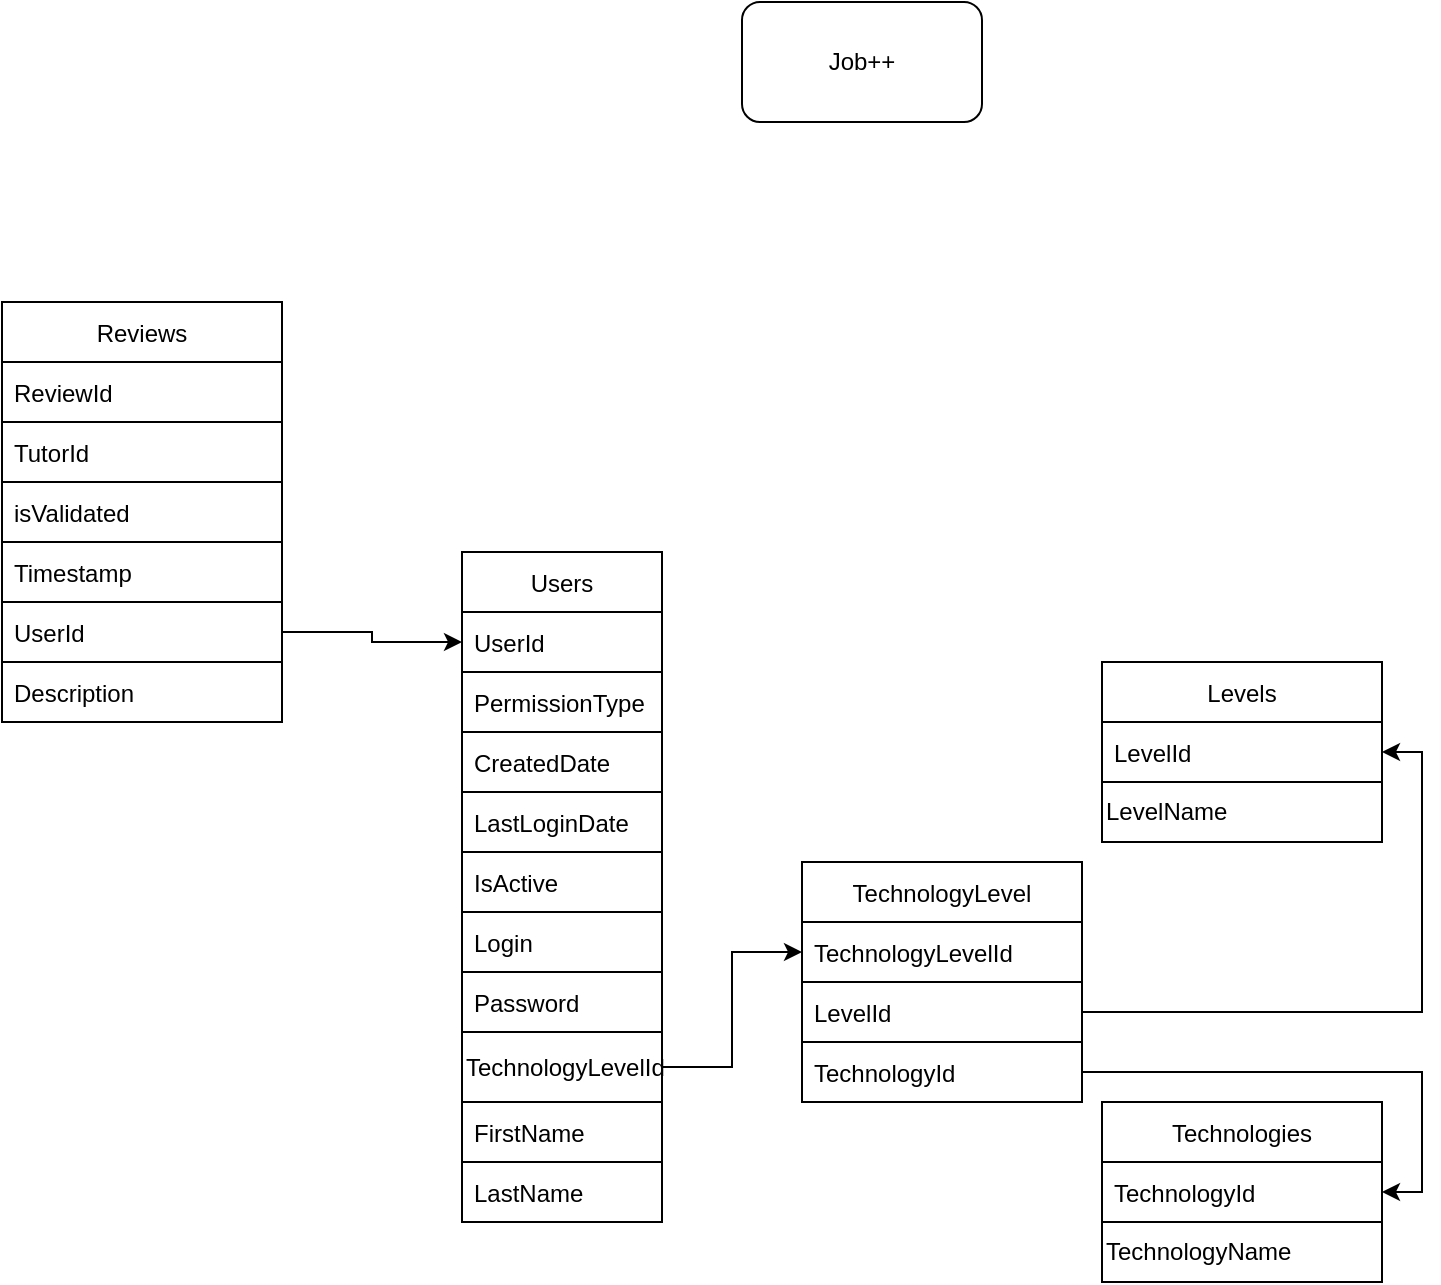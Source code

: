 <mxfile version="20.0.4" type="github">
  <diagram id="wccBdDFyRFkUmfeS-EkB" name="Page-1">
    <mxGraphModel dx="1422" dy="762" grid="1" gridSize="10" guides="1" tooltips="1" connect="1" arrows="1" fold="1" page="1" pageScale="1" pageWidth="827" pageHeight="1169" math="0" shadow="0">
      <root>
        <mxCell id="0" />
        <mxCell id="1" parent="0" />
        <mxCell id="nXmtdxjM0oqpbhqeiXkt-5" value="Users" style="swimlane;fontStyle=0;childLayout=stackLayout;horizontal=1;startSize=30;horizontalStack=0;resizeParent=1;resizeParentMax=0;resizeLast=0;collapsible=1;marginBottom=0;swimlaneLine=1;" parent="1" vertex="1">
          <mxGeometry x="270" y="565" width="100" height="120" as="geometry" />
        </mxCell>
        <mxCell id="nXmtdxjM0oqpbhqeiXkt-6" value="UserId" style="text;strokeColor=none;fillColor=none;align=left;verticalAlign=middle;spacingLeft=4;spacingRight=4;overflow=hidden;points=[[0,0.5],[1,0.5]];portConstraint=eastwest;rotatable=0;" parent="nXmtdxjM0oqpbhqeiXkt-5" vertex="1">
          <mxGeometry y="30" width="100" height="30" as="geometry" />
        </mxCell>
        <mxCell id="nXmtdxjM0oqpbhqeiXkt-7" value="PermissionType" style="text;strokeColor=default;fillColor=none;align=left;verticalAlign=middle;spacingLeft=4;spacingRight=4;overflow=hidden;points=[[0,0.5],[1,0.5]];portConstraint=eastwest;rotatable=0;" parent="nXmtdxjM0oqpbhqeiXkt-5" vertex="1">
          <mxGeometry y="60" width="100" height="30" as="geometry" />
        </mxCell>
        <mxCell id="nXmtdxjM0oqpbhqeiXkt-8" value="CreatedDate" style="text;strokeColor=default;fillColor=none;align=left;verticalAlign=middle;spacingLeft=4;spacingRight=4;overflow=hidden;points=[[0,0.5],[1,0.5]];portConstraint=eastwest;rotatable=0;" parent="nXmtdxjM0oqpbhqeiXkt-5" vertex="1">
          <mxGeometry y="90" width="100" height="30" as="geometry" />
        </mxCell>
        <mxCell id="nXmtdxjM0oqpbhqeiXkt-9" value="Reviews" style="swimlane;fontStyle=0;childLayout=stackLayout;horizontal=1;startSize=30;horizontalStack=0;resizeParent=1;resizeParentMax=0;resizeLast=0;collapsible=1;marginBottom=0;" parent="1" vertex="1">
          <mxGeometry x="40" y="440" width="140" height="120" as="geometry" />
        </mxCell>
        <mxCell id="nXmtdxjM0oqpbhqeiXkt-10" value="ReviewId" style="text;strokeColor=none;fillColor=none;align=left;verticalAlign=middle;spacingLeft=4;spacingRight=4;overflow=hidden;points=[[0,0.5],[1,0.5]];portConstraint=eastwest;rotatable=0;" parent="nXmtdxjM0oqpbhqeiXkt-9" vertex="1">
          <mxGeometry y="30" width="140" height="30" as="geometry" />
        </mxCell>
        <mxCell id="nXmtdxjM0oqpbhqeiXkt-11" value="TutorId" style="text;strokeColor=default;fillColor=none;align=left;verticalAlign=middle;spacingLeft=4;spacingRight=4;overflow=hidden;points=[[0,0.5],[1,0.5]];portConstraint=eastwest;rotatable=0;" parent="nXmtdxjM0oqpbhqeiXkt-9" vertex="1">
          <mxGeometry y="60" width="140" height="30" as="geometry" />
        </mxCell>
        <mxCell id="nXmtdxjM0oqpbhqeiXkt-12" value="isValidated" style="text;strokeColor=none;fillColor=none;align=left;verticalAlign=middle;spacingLeft=4;spacingRight=4;overflow=hidden;points=[[0,0.5],[1,0.5]];portConstraint=eastwest;rotatable=0;" parent="nXmtdxjM0oqpbhqeiXkt-9" vertex="1">
          <mxGeometry y="90" width="140" height="30" as="geometry" />
        </mxCell>
        <mxCell id="nXmtdxjM0oqpbhqeiXkt-13" value="LastLoginDate" style="text;strokeColor=default;fillColor=none;align=left;verticalAlign=middle;spacingLeft=4;spacingRight=4;overflow=hidden;points=[[0,0.5],[1,0.5]];portConstraint=eastwest;rotatable=0;rounded=0;" parent="1" vertex="1">
          <mxGeometry x="270" y="685" width="100" height="30" as="geometry" />
        </mxCell>
        <mxCell id="nXmtdxjM0oqpbhqeiXkt-14" value="IsActive" style="text;strokeColor=default;fillColor=none;align=left;verticalAlign=middle;spacingLeft=4;spacingRight=4;overflow=hidden;points=[[0,0.5],[1,0.5]];portConstraint=eastwest;rotatable=0;" parent="1" vertex="1">
          <mxGeometry x="270" y="715" width="100" height="30" as="geometry" />
        </mxCell>
        <mxCell id="nXmtdxjM0oqpbhqeiXkt-18" value="Timestamp" style="text;strokeColor=default;fillColor=none;align=left;verticalAlign=middle;spacingLeft=4;spacingRight=4;overflow=hidden;points=[[0,0.5],[1,0.5]];portConstraint=eastwest;rotatable=0;" parent="1" vertex="1">
          <mxGeometry x="40" y="560" width="140" height="30" as="geometry" />
        </mxCell>
        <mxCell id="nXmtdxjM0oqpbhqeiXkt-19" value="Description" style="text;strokeColor=default;fillColor=none;align=left;verticalAlign=middle;spacingLeft=4;spacingRight=4;overflow=hidden;points=[[0,0.5],[1,0.5]];portConstraint=eastwest;rotatable=0;" parent="1" vertex="1">
          <mxGeometry x="40" y="620" width="140" height="30" as="geometry" />
        </mxCell>
        <mxCell id="nXmtdxjM0oqpbhqeiXkt-20" style="edgeStyle=orthogonalEdgeStyle;rounded=0;orthogonalLoop=1;jettySize=auto;html=1;exitX=1;exitY=0.5;exitDx=0;exitDy=0;entryX=0;entryY=0.5;entryDx=0;entryDy=0;" parent="1" source="nXmtdxjM0oqpbhqeiXkt-21" target="nXmtdxjM0oqpbhqeiXkt-6" edge="1">
          <mxGeometry relative="1" as="geometry" />
        </mxCell>
        <mxCell id="nXmtdxjM0oqpbhqeiXkt-21" value="UserId" style="text;strokeColor=default;fillColor=none;align=left;verticalAlign=middle;spacingLeft=4;spacingRight=4;overflow=hidden;points=[[0,0.5],[1,0.5]];portConstraint=eastwest;rotatable=0;" parent="1" vertex="1">
          <mxGeometry x="40" y="590" width="140" height="30" as="geometry" />
        </mxCell>
        <mxCell id="nXmtdxjM0oqpbhqeiXkt-22" value="Login" style="text;strokeColor=default;fillColor=none;align=left;verticalAlign=middle;spacingLeft=4;spacingRight=4;overflow=hidden;points=[[0,0.5],[1,0.5]];portConstraint=eastwest;rotatable=0;" parent="1" vertex="1">
          <mxGeometry x="270" y="745" width="100" height="30" as="geometry" />
        </mxCell>
        <mxCell id="nXmtdxjM0oqpbhqeiXkt-23" value="Password" style="text;strokeColor=default;fillColor=none;align=left;verticalAlign=middle;spacingLeft=4;spacingRight=4;overflow=hidden;points=[[0,0.5],[1,0.5]];portConstraint=eastwest;rotatable=0;" parent="1" vertex="1">
          <mxGeometry x="270" y="775" width="100" height="30" as="geometry" />
        </mxCell>
        <mxCell id="nXmtdxjM0oqpbhqeiXkt-24" value="Job++" style="rounded=1;whiteSpace=wrap;html=1;strokeColor=default;" parent="1" vertex="1">
          <mxGeometry x="410" y="290" width="120" height="60" as="geometry" />
        </mxCell>
        <mxCell id="KpYlYVe4BkuqSwnm_e6h-20" style="edgeStyle=orthogonalEdgeStyle;rounded=0;orthogonalLoop=1;jettySize=auto;html=1;exitX=1;exitY=0.5;exitDx=0;exitDy=0;entryX=0;entryY=0.5;entryDx=0;entryDy=0;" edge="1" parent="1" source="nXmtdxjM0oqpbhqeiXkt-27" target="KpYlYVe4BkuqSwnm_e6h-17">
          <mxGeometry relative="1" as="geometry" />
        </mxCell>
        <mxCell id="nXmtdxjM0oqpbhqeiXkt-27" value="TechnologyLevelId" style="rounded=0;whiteSpace=wrap;html=1;fillColor=none;align=left;" parent="1" vertex="1">
          <mxGeometry x="270" y="805" width="100" height="35" as="geometry" />
        </mxCell>
        <mxCell id="KpYlYVe4BkuqSwnm_e6h-1" value="Technologies" style="swimlane;fontStyle=0;childLayout=stackLayout;horizontal=1;startSize=30;horizontalStack=0;resizeParent=1;resizeParentMax=0;resizeLast=0;collapsible=1;marginBottom=0;fillColor=none;" vertex="1" parent="1">
          <mxGeometry x="590" y="840" width="140" height="90" as="geometry" />
        </mxCell>
        <mxCell id="KpYlYVe4BkuqSwnm_e6h-2" value="TechnologyId" style="text;strokeColor=none;fillColor=none;align=left;verticalAlign=middle;spacingLeft=4;spacingRight=4;overflow=hidden;points=[[0,0.5],[1,0.5]];portConstraint=eastwest;rotatable=0;" vertex="1" parent="KpYlYVe4BkuqSwnm_e6h-1">
          <mxGeometry y="30" width="140" height="30" as="geometry" />
        </mxCell>
        <mxCell id="KpYlYVe4BkuqSwnm_e6h-5" value="TechnologyName" style="rounded=0;whiteSpace=wrap;html=1;align=left;" vertex="1" parent="KpYlYVe4BkuqSwnm_e6h-1">
          <mxGeometry y="60" width="140" height="30" as="geometry" />
        </mxCell>
        <mxCell id="KpYlYVe4BkuqSwnm_e6h-9" value="Levels" style="swimlane;fontStyle=0;childLayout=stackLayout;horizontal=1;startSize=30;horizontalStack=0;resizeParent=1;resizeParentMax=0;resizeLast=0;collapsible=1;marginBottom=0;fillColor=none;" vertex="1" parent="1">
          <mxGeometry x="590" y="620" width="140" height="90" as="geometry" />
        </mxCell>
        <mxCell id="KpYlYVe4BkuqSwnm_e6h-10" value="LevelId" style="text;strokeColor=none;fillColor=none;align=left;verticalAlign=middle;spacingLeft=4;spacingRight=4;overflow=hidden;points=[[0,0.5],[1,0.5]];portConstraint=eastwest;rotatable=0;" vertex="1" parent="KpYlYVe4BkuqSwnm_e6h-9">
          <mxGeometry y="30" width="140" height="30" as="geometry" />
        </mxCell>
        <mxCell id="KpYlYVe4BkuqSwnm_e6h-11" value="LevelName" style="rounded=0;whiteSpace=wrap;html=1;align=left;" vertex="1" parent="KpYlYVe4BkuqSwnm_e6h-9">
          <mxGeometry y="60" width="140" height="30" as="geometry" />
        </mxCell>
        <mxCell id="KpYlYVe4BkuqSwnm_e6h-16" value="TechnologyLevel" style="swimlane;fontStyle=0;childLayout=stackLayout;horizontal=1;startSize=30;horizontalStack=0;resizeParent=1;resizeParentMax=0;resizeLast=0;collapsible=1;marginBottom=0;fillColor=none;" vertex="1" parent="1">
          <mxGeometry x="440" y="720" width="140" height="60" as="geometry" />
        </mxCell>
        <mxCell id="KpYlYVe4BkuqSwnm_e6h-17" value="TechnologyLevelId" style="text;strokeColor=none;fillColor=none;align=left;verticalAlign=middle;spacingLeft=4;spacingRight=4;overflow=hidden;points=[[0,0.5],[1,0.5]];portConstraint=eastwest;rotatable=0;" vertex="1" parent="KpYlYVe4BkuqSwnm_e6h-16">
          <mxGeometry y="30" width="140" height="30" as="geometry" />
        </mxCell>
        <mxCell id="KpYlYVe4BkuqSwnm_e6h-22" style="edgeStyle=orthogonalEdgeStyle;rounded=0;orthogonalLoop=1;jettySize=auto;html=1;exitX=1;exitY=0.5;exitDx=0;exitDy=0;entryX=1;entryY=0.5;entryDx=0;entryDy=0;" edge="1" parent="1" source="KpYlYVe4BkuqSwnm_e6h-19" target="KpYlYVe4BkuqSwnm_e6h-10">
          <mxGeometry relative="1" as="geometry" />
        </mxCell>
        <mxCell id="KpYlYVe4BkuqSwnm_e6h-19" value="LevelId" style="text;strokeColor=default;fillColor=none;align=left;verticalAlign=middle;spacingLeft=4;spacingRight=4;overflow=hidden;points=[[0,0.5],[1,0.5]];portConstraint=eastwest;rotatable=0;" vertex="1" parent="1">
          <mxGeometry x="440" y="780" width="140" height="30" as="geometry" />
        </mxCell>
        <mxCell id="KpYlYVe4BkuqSwnm_e6h-23" style="edgeStyle=orthogonalEdgeStyle;rounded=0;orthogonalLoop=1;jettySize=auto;html=1;exitX=1;exitY=0.5;exitDx=0;exitDy=0;entryX=1;entryY=0.5;entryDx=0;entryDy=0;" edge="1" parent="1" source="KpYlYVe4BkuqSwnm_e6h-21" target="KpYlYVe4BkuqSwnm_e6h-2">
          <mxGeometry relative="1" as="geometry" />
        </mxCell>
        <mxCell id="KpYlYVe4BkuqSwnm_e6h-21" value="TechnologyId" style="text;strokeColor=default;fillColor=none;align=left;verticalAlign=middle;spacingLeft=4;spacingRight=4;overflow=hidden;points=[[0,0.5],[1,0.5]];portConstraint=eastwest;rotatable=0;" vertex="1" parent="1">
          <mxGeometry x="440" y="810" width="140" height="30" as="geometry" />
        </mxCell>
        <mxCell id="KpYlYVe4BkuqSwnm_e6h-25" value="FirstName" style="text;strokeColor=default;fillColor=none;align=left;verticalAlign=middle;spacingLeft=4;spacingRight=4;overflow=hidden;points=[[0,0.5],[1,0.5]];portConstraint=eastwest;rotatable=0;" vertex="1" parent="1">
          <mxGeometry x="270" y="840" width="100" height="30" as="geometry" />
        </mxCell>
        <mxCell id="KpYlYVe4BkuqSwnm_e6h-26" value="LastName" style="text;strokeColor=default;fillColor=default;align=left;verticalAlign=middle;spacingLeft=4;spacingRight=4;overflow=hidden;points=[[0,0.5],[1,0.5]];portConstraint=eastwest;rotatable=0;" vertex="1" parent="1">
          <mxGeometry x="270" y="870" width="100" height="30" as="geometry" />
        </mxCell>
      </root>
    </mxGraphModel>
  </diagram>
</mxfile>
